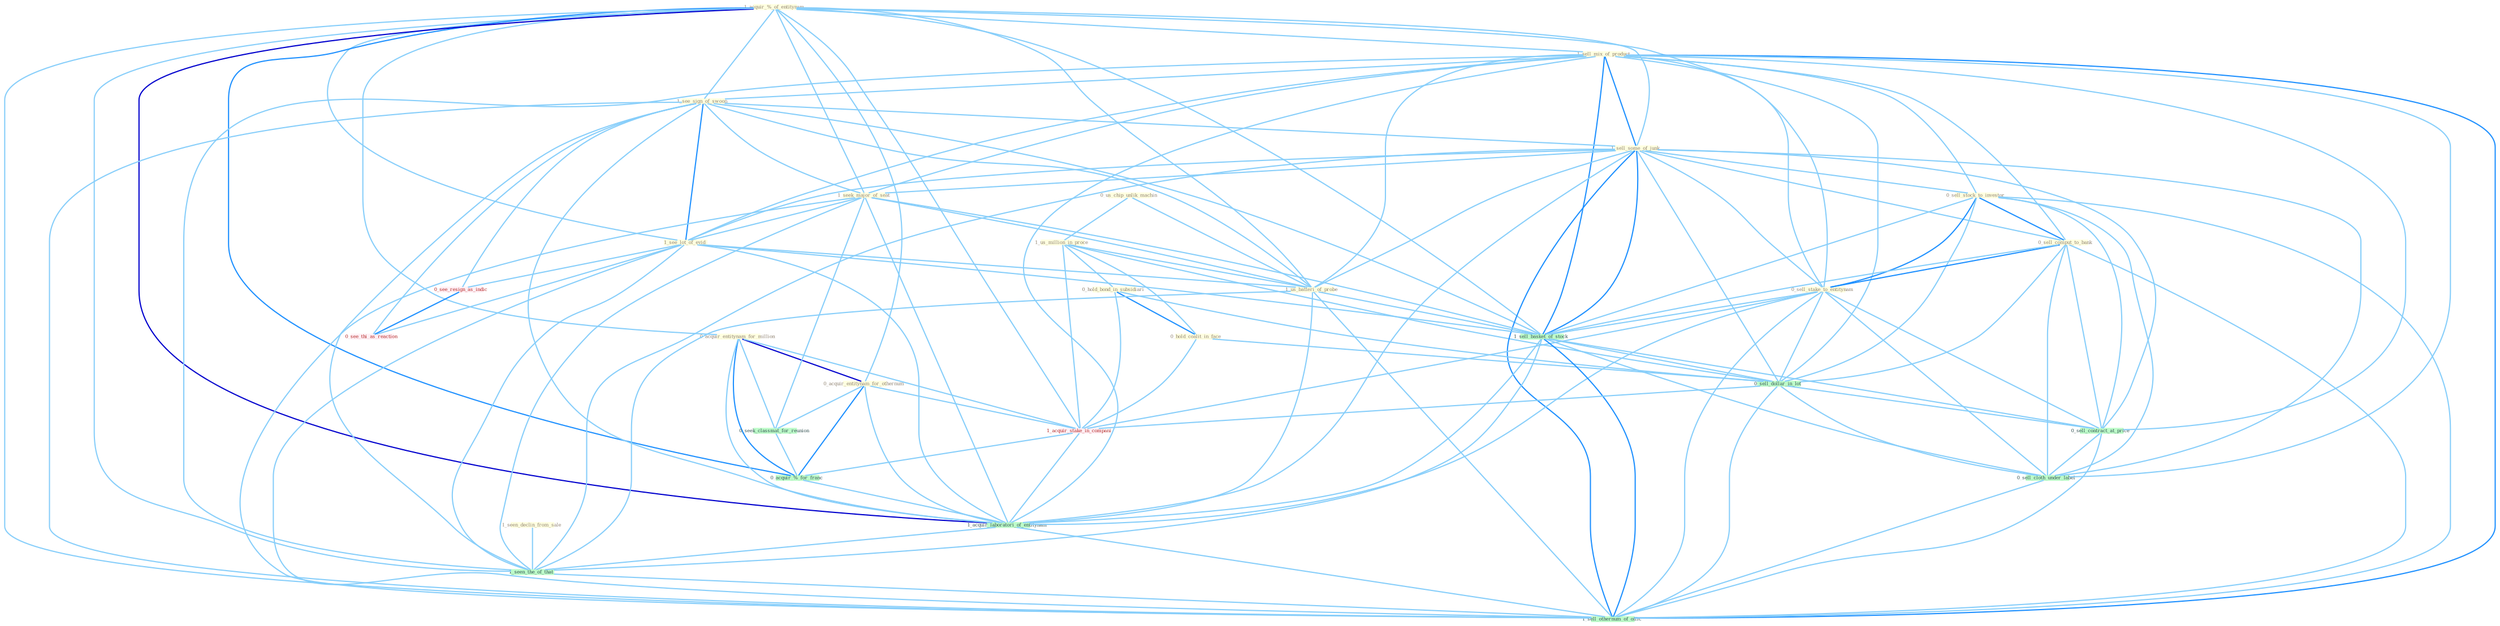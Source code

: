 Graph G{ 
    node
    [shape=polygon,style=filled,width=.5,height=.06,color="#BDFCC9",fixedsize=true,fontsize=4,
    fontcolor="#2f4f4f"];
    {node
    [color="#ffffe0", fontcolor="#8b7d6b"] "1_seen_declin_from_sale " "1_acquir_%_of_entitynam " "0_us_chip_unlik_machin " "1_sell_mix_of_product " "1_us_million_in_proce " "1_see_sign_of_swoon " "1_sell_some_of_junk " "0_sell_stock_to_investor " "0_hold_bond_in_subsidiari " "0_acquir_entitynam_for_million " "0_sell_comput_to_bank " "1_seek_major_of_seat " "0_acquir_entitynam_for_othernum " "0_sell_stake_to_entitynam " "0_hold_coalit_in_face " "1_see_lot_of_evid " "1_us_batteri_of_probe "}
{node [color="#fff0f5", fontcolor="#b22222"] "0_see_resign_as_indic " "1_acquir_stake_in_compani " "0_see_thi_as_reaction "}
edge [color="#B0E2FF"];

	"1_seen_declin_from_sale " -- "1_seen_the_of_that " [w="1", color="#87cefa" ];
	"1_acquir_%_of_entitynam " -- "1_sell_mix_of_product " [w="1", color="#87cefa" ];
	"1_acquir_%_of_entitynam " -- "1_see_sign_of_swoon " [w="1", color="#87cefa" ];
	"1_acquir_%_of_entitynam " -- "1_sell_some_of_junk " [w="1", color="#87cefa" ];
	"1_acquir_%_of_entitynam " -- "0_acquir_entitynam_for_million " [w="1", color="#87cefa" ];
	"1_acquir_%_of_entitynam " -- "1_seek_major_of_seat " [w="1", color="#87cefa" ];
	"1_acquir_%_of_entitynam " -- "0_acquir_entitynam_for_othernum " [w="1", color="#87cefa" ];
	"1_acquir_%_of_entitynam " -- "0_sell_stake_to_entitynam " [w="1", color="#87cefa" ];
	"1_acquir_%_of_entitynam " -- "1_see_lot_of_evid " [w="1", color="#87cefa" ];
	"1_acquir_%_of_entitynam " -- "1_us_batteri_of_probe " [w="1", color="#87cefa" ];
	"1_acquir_%_of_entitynam " -- "1_sell_basket_of_stock " [w="1", color="#87cefa" ];
	"1_acquir_%_of_entitynam " -- "1_acquir_stake_in_compani " [w="1", color="#87cefa" ];
	"1_acquir_%_of_entitynam " -- "0_acquir_%_for_franc " [w="2", color="#1e90ff" , len=0.8];
	"1_acquir_%_of_entitynam " -- "1_acquir_laboratori_of_entitynam " [w="3", color="#0000cd" , len=0.6];
	"1_acquir_%_of_entitynam " -- "1_seen_the_of_that " [w="1", color="#87cefa" ];
	"1_acquir_%_of_entitynam " -- "1_sell_othernum_of_offic " [w="1", color="#87cefa" ];
	"0_us_chip_unlik_machin " -- "1_us_million_in_proce " [w="1", color="#87cefa" ];
	"0_us_chip_unlik_machin " -- "1_us_batteri_of_probe " [w="1", color="#87cefa" ];
	"1_sell_mix_of_product " -- "1_see_sign_of_swoon " [w="1", color="#87cefa" ];
	"1_sell_mix_of_product " -- "1_sell_some_of_junk " [w="2", color="#1e90ff" , len=0.8];
	"1_sell_mix_of_product " -- "0_sell_stock_to_investor " [w="1", color="#87cefa" ];
	"1_sell_mix_of_product " -- "0_sell_comput_to_bank " [w="1", color="#87cefa" ];
	"1_sell_mix_of_product " -- "1_seek_major_of_seat " [w="1", color="#87cefa" ];
	"1_sell_mix_of_product " -- "0_sell_stake_to_entitynam " [w="1", color="#87cefa" ];
	"1_sell_mix_of_product " -- "1_see_lot_of_evid " [w="1", color="#87cefa" ];
	"1_sell_mix_of_product " -- "1_us_batteri_of_probe " [w="1", color="#87cefa" ];
	"1_sell_mix_of_product " -- "1_sell_basket_of_stock " [w="2", color="#1e90ff" , len=0.8];
	"1_sell_mix_of_product " -- "0_sell_dollar_in_lot " [w="1", color="#87cefa" ];
	"1_sell_mix_of_product " -- "0_sell_contract_at_price " [w="1", color="#87cefa" ];
	"1_sell_mix_of_product " -- "1_acquir_laboratori_of_entitynam " [w="1", color="#87cefa" ];
	"1_sell_mix_of_product " -- "0_sell_cloth_under_label " [w="1", color="#87cefa" ];
	"1_sell_mix_of_product " -- "1_seen_the_of_that " [w="1", color="#87cefa" ];
	"1_sell_mix_of_product " -- "1_sell_othernum_of_offic " [w="2", color="#1e90ff" , len=0.8];
	"1_us_million_in_proce " -- "0_hold_bond_in_subsidiari " [w="1", color="#87cefa" ];
	"1_us_million_in_proce " -- "0_hold_coalit_in_face " [w="1", color="#87cefa" ];
	"1_us_million_in_proce " -- "1_us_batteri_of_probe " [w="1", color="#87cefa" ];
	"1_us_million_in_proce " -- "0_sell_dollar_in_lot " [w="1", color="#87cefa" ];
	"1_us_million_in_proce " -- "1_acquir_stake_in_compani " [w="1", color="#87cefa" ];
	"1_see_sign_of_swoon " -- "1_sell_some_of_junk " [w="1", color="#87cefa" ];
	"1_see_sign_of_swoon " -- "1_seek_major_of_seat " [w="1", color="#87cefa" ];
	"1_see_sign_of_swoon " -- "1_see_lot_of_evid " [w="2", color="#1e90ff" , len=0.8];
	"1_see_sign_of_swoon " -- "1_us_batteri_of_probe " [w="1", color="#87cefa" ];
	"1_see_sign_of_swoon " -- "1_sell_basket_of_stock " [w="1", color="#87cefa" ];
	"1_see_sign_of_swoon " -- "0_see_resign_as_indic " [w="1", color="#87cefa" ];
	"1_see_sign_of_swoon " -- "1_acquir_laboratori_of_entitynam " [w="1", color="#87cefa" ];
	"1_see_sign_of_swoon " -- "1_seen_the_of_that " [w="1", color="#87cefa" ];
	"1_see_sign_of_swoon " -- "1_sell_othernum_of_offic " [w="1", color="#87cefa" ];
	"1_see_sign_of_swoon " -- "0_see_thi_as_reaction " [w="1", color="#87cefa" ];
	"1_sell_some_of_junk " -- "0_sell_stock_to_investor " [w="1", color="#87cefa" ];
	"1_sell_some_of_junk " -- "0_sell_comput_to_bank " [w="1", color="#87cefa" ];
	"1_sell_some_of_junk " -- "1_seek_major_of_seat " [w="1", color="#87cefa" ];
	"1_sell_some_of_junk " -- "0_sell_stake_to_entitynam " [w="1", color="#87cefa" ];
	"1_sell_some_of_junk " -- "1_see_lot_of_evid " [w="1", color="#87cefa" ];
	"1_sell_some_of_junk " -- "1_us_batteri_of_probe " [w="1", color="#87cefa" ];
	"1_sell_some_of_junk " -- "1_sell_basket_of_stock " [w="2", color="#1e90ff" , len=0.8];
	"1_sell_some_of_junk " -- "0_sell_dollar_in_lot " [w="1", color="#87cefa" ];
	"1_sell_some_of_junk " -- "0_sell_contract_at_price " [w="1", color="#87cefa" ];
	"1_sell_some_of_junk " -- "1_acquir_laboratori_of_entitynam " [w="1", color="#87cefa" ];
	"1_sell_some_of_junk " -- "0_sell_cloth_under_label " [w="1", color="#87cefa" ];
	"1_sell_some_of_junk " -- "1_seen_the_of_that " [w="1", color="#87cefa" ];
	"1_sell_some_of_junk " -- "1_sell_othernum_of_offic " [w="2", color="#1e90ff" , len=0.8];
	"0_sell_stock_to_investor " -- "0_sell_comput_to_bank " [w="2", color="#1e90ff" , len=0.8];
	"0_sell_stock_to_investor " -- "0_sell_stake_to_entitynam " [w="2", color="#1e90ff" , len=0.8];
	"0_sell_stock_to_investor " -- "1_sell_basket_of_stock " [w="1", color="#87cefa" ];
	"0_sell_stock_to_investor " -- "0_sell_dollar_in_lot " [w="1", color="#87cefa" ];
	"0_sell_stock_to_investor " -- "0_sell_contract_at_price " [w="1", color="#87cefa" ];
	"0_sell_stock_to_investor " -- "0_sell_cloth_under_label " [w="1", color="#87cefa" ];
	"0_sell_stock_to_investor " -- "1_sell_othernum_of_offic " [w="1", color="#87cefa" ];
	"0_hold_bond_in_subsidiari " -- "0_hold_coalit_in_face " [w="2", color="#1e90ff" , len=0.8];
	"0_hold_bond_in_subsidiari " -- "0_sell_dollar_in_lot " [w="1", color="#87cefa" ];
	"0_hold_bond_in_subsidiari " -- "1_acquir_stake_in_compani " [w="1", color="#87cefa" ];
	"0_acquir_entitynam_for_million " -- "0_acquir_entitynam_for_othernum " [w="3", color="#0000cd" , len=0.6];
	"0_acquir_entitynam_for_million " -- "0_seek_classmat_for_reunion " [w="1", color="#87cefa" ];
	"0_acquir_entitynam_for_million " -- "1_acquir_stake_in_compani " [w="1", color="#87cefa" ];
	"0_acquir_entitynam_for_million " -- "0_acquir_%_for_franc " [w="2", color="#1e90ff" , len=0.8];
	"0_acquir_entitynam_for_million " -- "1_acquir_laboratori_of_entitynam " [w="1", color="#87cefa" ];
	"0_sell_comput_to_bank " -- "0_sell_stake_to_entitynam " [w="2", color="#1e90ff" , len=0.8];
	"0_sell_comput_to_bank " -- "1_sell_basket_of_stock " [w="1", color="#87cefa" ];
	"0_sell_comput_to_bank " -- "0_sell_dollar_in_lot " [w="1", color="#87cefa" ];
	"0_sell_comput_to_bank " -- "0_sell_contract_at_price " [w="1", color="#87cefa" ];
	"0_sell_comput_to_bank " -- "0_sell_cloth_under_label " [w="1", color="#87cefa" ];
	"0_sell_comput_to_bank " -- "1_sell_othernum_of_offic " [w="1", color="#87cefa" ];
	"1_seek_major_of_seat " -- "1_see_lot_of_evid " [w="1", color="#87cefa" ];
	"1_seek_major_of_seat " -- "1_us_batteri_of_probe " [w="1", color="#87cefa" ];
	"1_seek_major_of_seat " -- "0_seek_classmat_for_reunion " [w="1", color="#87cefa" ];
	"1_seek_major_of_seat " -- "1_sell_basket_of_stock " [w="1", color="#87cefa" ];
	"1_seek_major_of_seat " -- "1_acquir_laboratori_of_entitynam " [w="1", color="#87cefa" ];
	"1_seek_major_of_seat " -- "1_seen_the_of_that " [w="1", color="#87cefa" ];
	"1_seek_major_of_seat " -- "1_sell_othernum_of_offic " [w="1", color="#87cefa" ];
	"0_acquir_entitynam_for_othernum " -- "0_seek_classmat_for_reunion " [w="1", color="#87cefa" ];
	"0_acquir_entitynam_for_othernum " -- "1_acquir_stake_in_compani " [w="1", color="#87cefa" ];
	"0_acquir_entitynam_for_othernum " -- "0_acquir_%_for_franc " [w="2", color="#1e90ff" , len=0.8];
	"0_acquir_entitynam_for_othernum " -- "1_acquir_laboratori_of_entitynam " [w="1", color="#87cefa" ];
	"0_sell_stake_to_entitynam " -- "1_sell_basket_of_stock " [w="1", color="#87cefa" ];
	"0_sell_stake_to_entitynam " -- "0_sell_dollar_in_lot " [w="1", color="#87cefa" ];
	"0_sell_stake_to_entitynam " -- "1_acquir_stake_in_compani " [w="1", color="#87cefa" ];
	"0_sell_stake_to_entitynam " -- "0_sell_contract_at_price " [w="1", color="#87cefa" ];
	"0_sell_stake_to_entitynam " -- "1_acquir_laboratori_of_entitynam " [w="1", color="#87cefa" ];
	"0_sell_stake_to_entitynam " -- "0_sell_cloth_under_label " [w="1", color="#87cefa" ];
	"0_sell_stake_to_entitynam " -- "1_sell_othernum_of_offic " [w="1", color="#87cefa" ];
	"0_hold_coalit_in_face " -- "0_sell_dollar_in_lot " [w="1", color="#87cefa" ];
	"0_hold_coalit_in_face " -- "1_acquir_stake_in_compani " [w="1", color="#87cefa" ];
	"1_see_lot_of_evid " -- "1_us_batteri_of_probe " [w="1", color="#87cefa" ];
	"1_see_lot_of_evid " -- "1_sell_basket_of_stock " [w="1", color="#87cefa" ];
	"1_see_lot_of_evid " -- "0_see_resign_as_indic " [w="1", color="#87cefa" ];
	"1_see_lot_of_evid " -- "1_acquir_laboratori_of_entitynam " [w="1", color="#87cefa" ];
	"1_see_lot_of_evid " -- "1_seen_the_of_that " [w="1", color="#87cefa" ];
	"1_see_lot_of_evid " -- "1_sell_othernum_of_offic " [w="1", color="#87cefa" ];
	"1_see_lot_of_evid " -- "0_see_thi_as_reaction " [w="1", color="#87cefa" ];
	"1_us_batteri_of_probe " -- "1_sell_basket_of_stock " [w="1", color="#87cefa" ];
	"1_us_batteri_of_probe " -- "1_acquir_laboratori_of_entitynam " [w="1", color="#87cefa" ];
	"1_us_batteri_of_probe " -- "1_seen_the_of_that " [w="1", color="#87cefa" ];
	"1_us_batteri_of_probe " -- "1_sell_othernum_of_offic " [w="1", color="#87cefa" ];
	"0_seek_classmat_for_reunion " -- "0_acquir_%_for_franc " [w="1", color="#87cefa" ];
	"1_sell_basket_of_stock " -- "0_sell_dollar_in_lot " [w="1", color="#87cefa" ];
	"1_sell_basket_of_stock " -- "0_sell_contract_at_price " [w="1", color="#87cefa" ];
	"1_sell_basket_of_stock " -- "1_acquir_laboratori_of_entitynam " [w="1", color="#87cefa" ];
	"1_sell_basket_of_stock " -- "0_sell_cloth_under_label " [w="1", color="#87cefa" ];
	"1_sell_basket_of_stock " -- "1_seen_the_of_that " [w="1", color="#87cefa" ];
	"1_sell_basket_of_stock " -- "1_sell_othernum_of_offic " [w="2", color="#1e90ff" , len=0.8];
	"0_sell_dollar_in_lot " -- "1_acquir_stake_in_compani " [w="1", color="#87cefa" ];
	"0_sell_dollar_in_lot " -- "0_sell_contract_at_price " [w="1", color="#87cefa" ];
	"0_sell_dollar_in_lot " -- "0_sell_cloth_under_label " [w="1", color="#87cefa" ];
	"0_sell_dollar_in_lot " -- "1_sell_othernum_of_offic " [w="1", color="#87cefa" ];
	"0_see_resign_as_indic " -- "0_see_thi_as_reaction " [w="2", color="#1e90ff" , len=0.8];
	"1_acquir_stake_in_compani " -- "0_acquir_%_for_franc " [w="1", color="#87cefa" ];
	"1_acquir_stake_in_compani " -- "1_acquir_laboratori_of_entitynam " [w="1", color="#87cefa" ];
	"0_acquir_%_for_franc " -- "1_acquir_laboratori_of_entitynam " [w="1", color="#87cefa" ];
	"0_sell_contract_at_price " -- "0_sell_cloth_under_label " [w="1", color="#87cefa" ];
	"0_sell_contract_at_price " -- "1_sell_othernum_of_offic " [w="1", color="#87cefa" ];
	"1_acquir_laboratori_of_entitynam " -- "1_seen_the_of_that " [w="1", color="#87cefa" ];
	"1_acquir_laboratori_of_entitynam " -- "1_sell_othernum_of_offic " [w="1", color="#87cefa" ];
	"0_sell_cloth_under_label " -- "1_sell_othernum_of_offic " [w="1", color="#87cefa" ];
	"1_seen_the_of_that " -- "1_sell_othernum_of_offic " [w="1", color="#87cefa" ];
}